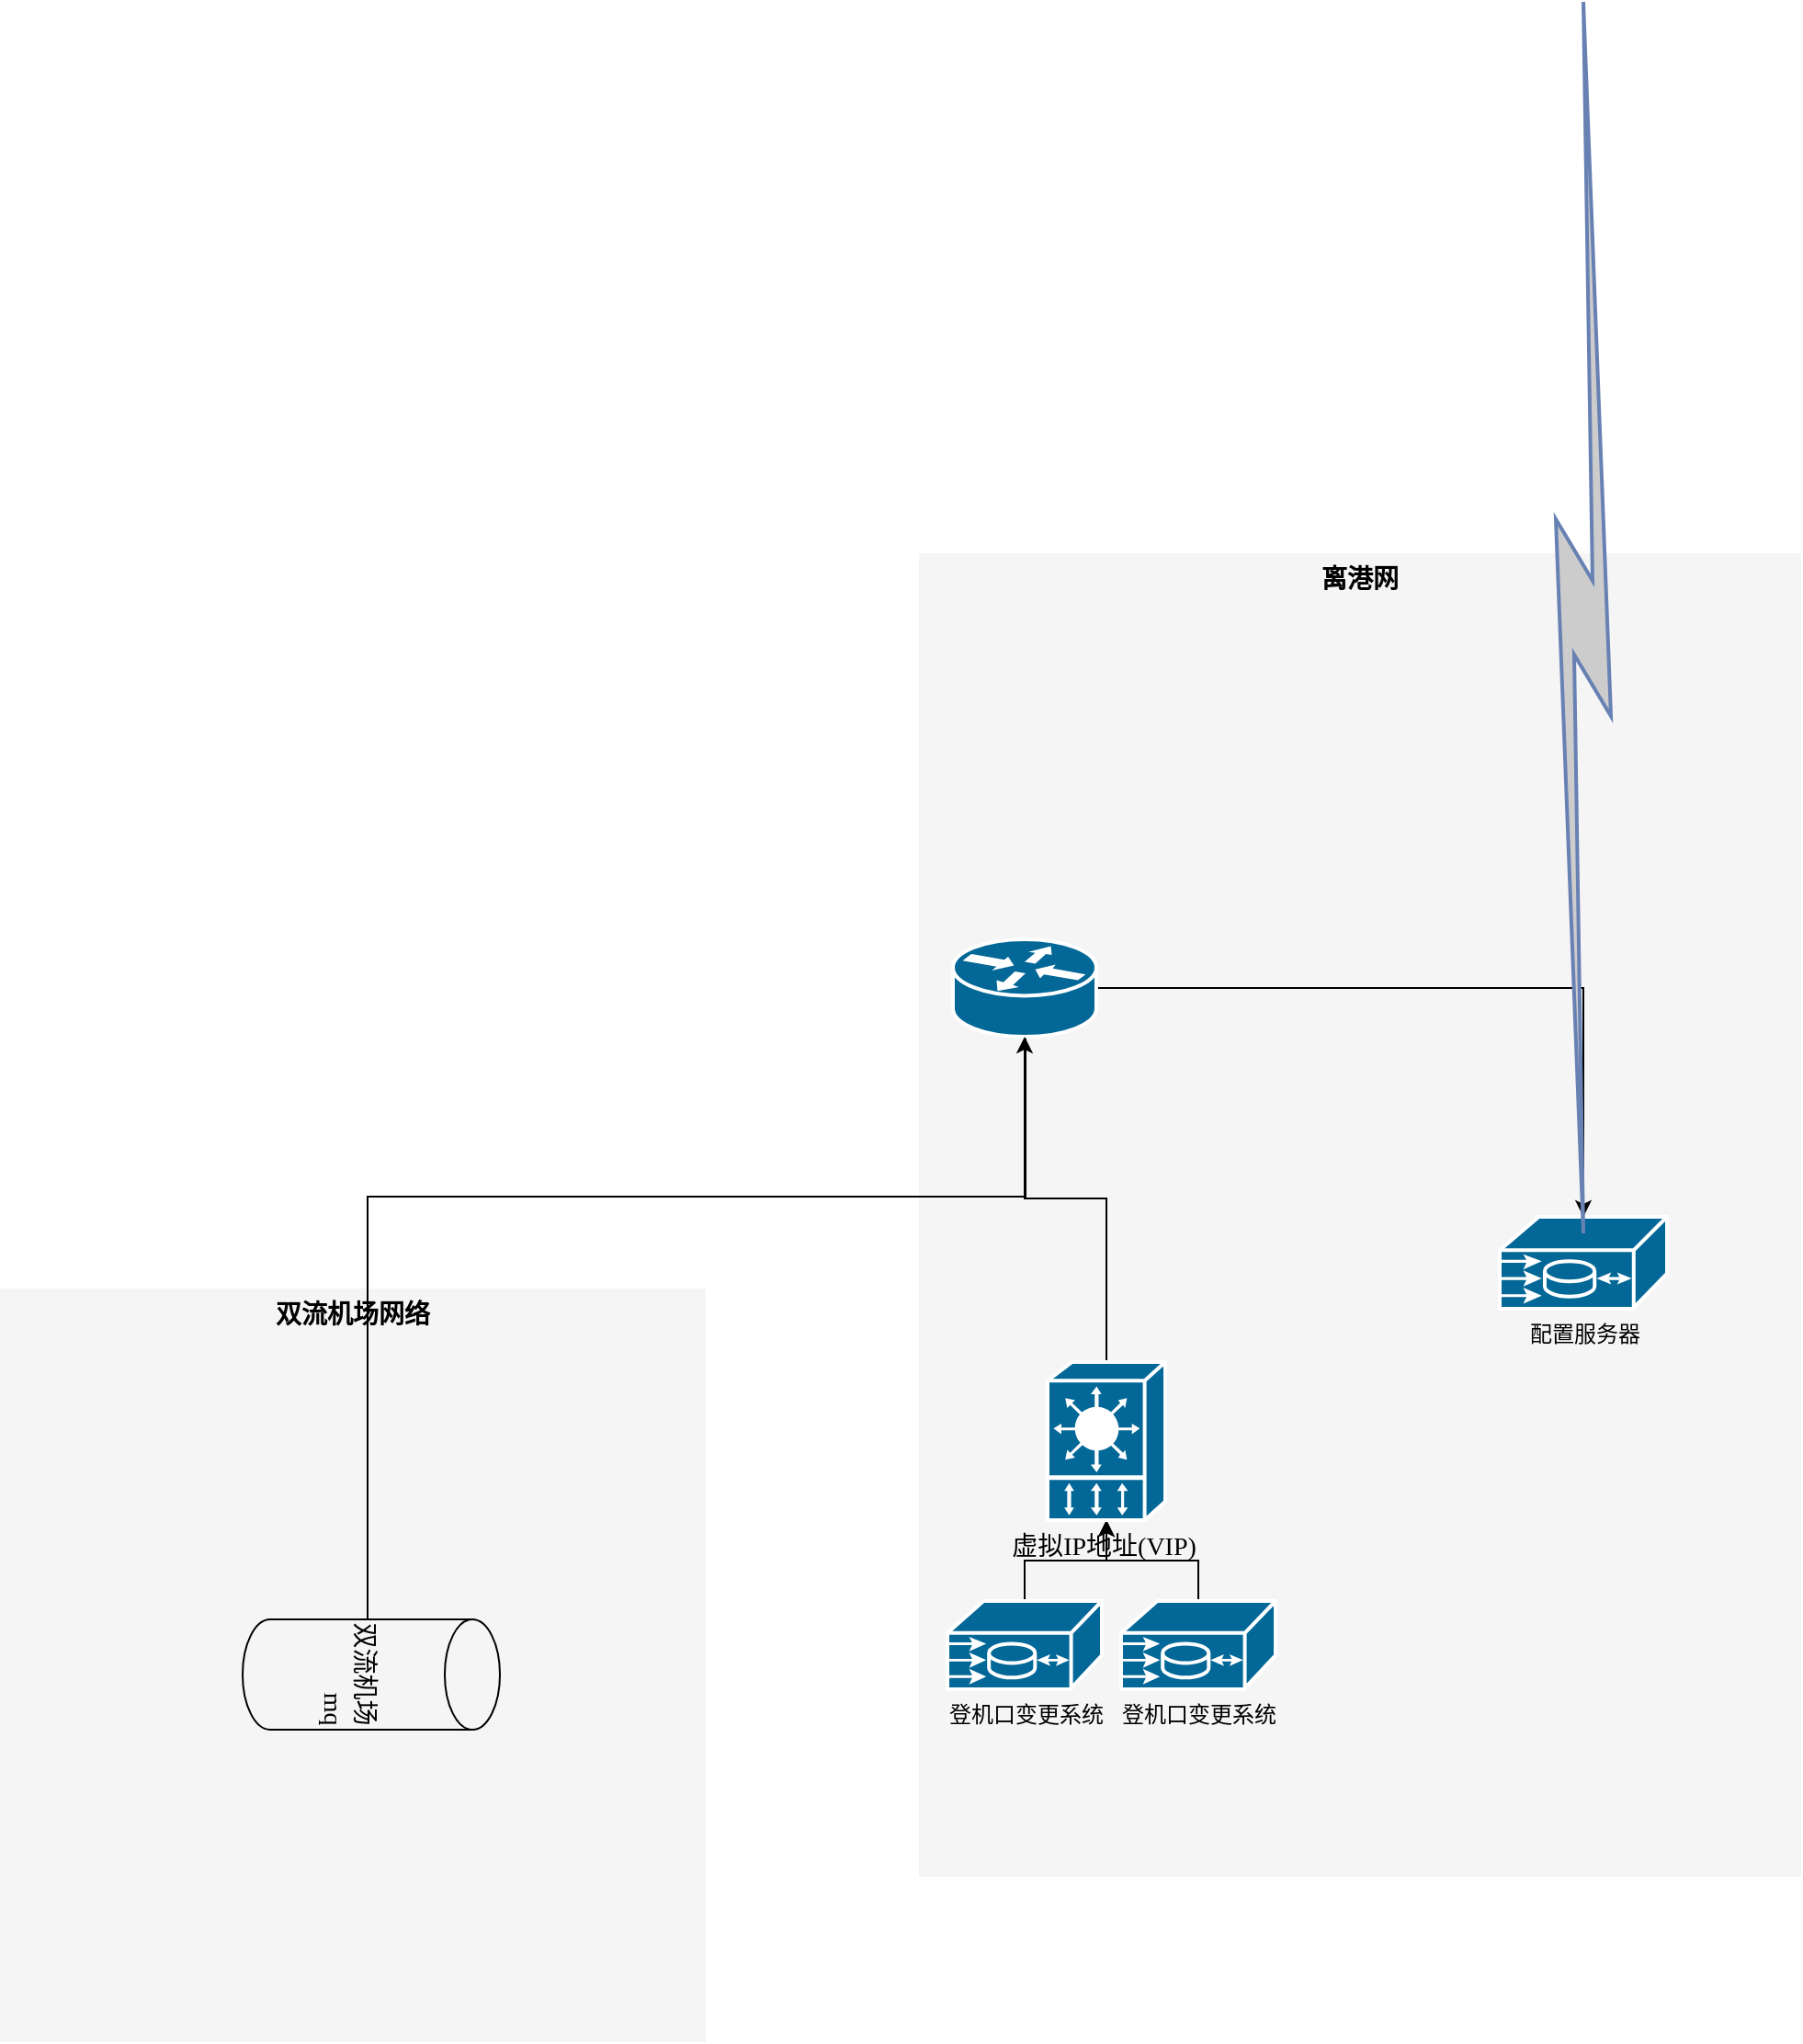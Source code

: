 <mxfile version="21.6.3" type="github">
  <diagram name="Page-1" id="c37626ed-c26b-45fb-9056-f9ebc6bb27b6">
    <mxGraphModel dx="2128" dy="905" grid="1" gridSize="10" guides="1" tooltips="1" connect="1" arrows="1" fold="1" page="1" pageScale="1" pageWidth="1100" pageHeight="850" background="none" math="0" shadow="0">
      <root>
        <mxCell id="0" />
        <mxCell id="1" parent="0" />
        <mxCell id="1c7a67bf8fd3230f-83" value="离港网" style="whiteSpace=wrap;html=1;rounded=0;shadow=0;comic=0;strokeWidth=1;fontFamily=Verdana;fontSize=14;fillColor=#f5f5f5;strokeColor=none;verticalAlign=top;fontStyle=1" parent="1" vertex="1">
          <mxGeometry x="580" y="400" width="480" height="720" as="geometry" />
        </mxCell>
        <mxCell id="zlurTyIRt9bVNA8tWvXI-34" style="edgeStyle=orthogonalEdgeStyle;rounded=0;orthogonalLoop=1;jettySize=auto;html=1;exitX=0.5;exitY=0;exitDx=0;exitDy=0;exitPerimeter=0;entryX=0.5;entryY=1;entryDx=0;entryDy=0;entryPerimeter=0;fontFamily=Verdana;fontSize=14;fontColor=default;" edge="1" parent="1" source="1c7a67bf8fd3230f-9" target="zlurTyIRt9bVNA8tWvXI-33">
          <mxGeometry relative="1" as="geometry" />
        </mxCell>
        <mxCell id="1c7a67bf8fd3230f-9" value="登机口变更系统" style="shape=mxgraph.cisco.misc.me1100;html=1;dashed=0;fillColor=#036897;strokeColor=#ffffff;strokeWidth=2;verticalLabelPosition=bottom;verticalAlign=top;rounded=0;shadow=0;comic=0;fontFamily=Verdana;fontSize=12;" parent="1" vertex="1">
          <mxGeometry x="595.5" y="970" width="84" height="48" as="geometry" />
        </mxCell>
        <mxCell id="zlurTyIRt9bVNA8tWvXI-1" value="配置服务器" style="shape=mxgraph.cisco.misc.me1100;html=1;dashed=0;fillColor=#036897;strokeColor=#ffffff;strokeWidth=2;verticalLabelPosition=bottom;verticalAlign=top;rounded=0;shadow=0;comic=0;fontFamily=Verdana;fontSize=12;" vertex="1" parent="1">
          <mxGeometry x="896" y="761" width="91" height="50" as="geometry" />
        </mxCell>
        <mxCell id="zlurTyIRt9bVNA8tWvXI-35" style="edgeStyle=orthogonalEdgeStyle;rounded=0;orthogonalLoop=1;jettySize=auto;html=1;exitX=0.5;exitY=0;exitDx=0;exitDy=0;exitPerimeter=0;entryX=0.5;entryY=1;entryDx=0;entryDy=0;entryPerimeter=0;fontFamily=Verdana;fontSize=14;fontColor=default;" edge="1" parent="1" source="zlurTyIRt9bVNA8tWvXI-5" target="zlurTyIRt9bVNA8tWvXI-33">
          <mxGeometry relative="1" as="geometry" />
        </mxCell>
        <mxCell id="zlurTyIRt9bVNA8tWvXI-5" value="登机口变更系统&lt;br&gt;" style="shape=mxgraph.cisco.misc.me1100;html=1;dashed=0;fillColor=#036897;strokeColor=#ffffff;strokeWidth=2;verticalLabelPosition=bottom;verticalAlign=top;rounded=0;shadow=0;comic=0;fontFamily=Verdana;fontSize=12;" vertex="1" parent="1">
          <mxGeometry x="690" y="970" width="84" height="48" as="geometry" />
        </mxCell>
        <mxCell id="zlurTyIRt9bVNA8tWvXI-14" value="双流机场网络" style="whiteSpace=wrap;html=1;rounded=0;shadow=0;comic=0;strokeWidth=1;fontFamily=Verdana;fontSize=14;fillColor=#f5f5f5;strokeColor=none;fontStyle=1;verticalAlign=top;" vertex="1" parent="1">
          <mxGeometry x="80" y="800" width="384" height="410" as="geometry" />
        </mxCell>
        <mxCell id="zlurTyIRt9bVNA8tWvXI-18" style="edgeStyle=orthogonalEdgeStyle;rounded=0;orthogonalLoop=1;jettySize=auto;html=1;exitX=0;exitY=0.5;exitDx=0;exitDy=0;exitPerimeter=0;entryX=0.5;entryY=1;entryDx=0;entryDy=0;entryPerimeter=0;fontFamily=Verdana;fontSize=14;fontColor=default;" edge="1" parent="1">
          <mxGeometry relative="1" as="geometry">
            <mxPoint x="280" y="1017.0" as="sourcePoint" />
            <mxPoint x="635.5" y="650" as="targetPoint" />
            <Array as="points">
              <mxPoint x="280" y="750" />
              <mxPoint x="638" y="750" />
              <mxPoint x="638" y="650" />
            </Array>
          </mxGeometry>
        </mxCell>
        <mxCell id="zlurTyIRt9bVNA8tWvXI-15" value="双流机场mq" style="shape=cylinder3;whiteSpace=wrap;html=1;boundedLbl=1;backgroundOutline=1;size=15;rounded=0;shadow=0;comic=0;strokeWidth=1;fontFamily=Verdana;fontSize=14;fontColor=default;fillColor=#f5f5f5;rotation=90;align=right;" vertex="1" parent="1">
          <mxGeometry x="252" y="940" width="60" height="140" as="geometry" />
        </mxCell>
        <mxCell id="zlurTyIRt9bVNA8tWvXI-32" style="edgeStyle=orthogonalEdgeStyle;rounded=0;orthogonalLoop=1;jettySize=auto;html=1;exitX=1;exitY=0.5;exitDx=0;exitDy=0;exitPerimeter=0;entryX=0.5;entryY=0;entryDx=0;entryDy=0;entryPerimeter=0;fontFamily=Verdana;fontSize=14;fontColor=default;" edge="1" parent="1" source="zlurTyIRt9bVNA8tWvXI-16" target="zlurTyIRt9bVNA8tWvXI-1">
          <mxGeometry relative="1" as="geometry" />
        </mxCell>
        <mxCell id="zlurTyIRt9bVNA8tWvXI-16" value="" style="shape=mxgraph.cisco.routers.router;html=1;dashed=0;fillColor=#036897;strokeColor=#ffffff;strokeWidth=2;verticalLabelPosition=bottom;verticalAlign=top;rounded=0;shadow=0;comic=0;fontFamily=Verdana;fontSize=12;" vertex="1" parent="1">
          <mxGeometry x="598.5" y="610" width="78" height="53" as="geometry" />
        </mxCell>
        <mxCell id="zlurTyIRt9bVNA8tWvXI-36" style="edgeStyle=orthogonalEdgeStyle;rounded=0;orthogonalLoop=1;jettySize=auto;html=1;exitX=0.5;exitY=0;exitDx=0;exitDy=0;exitPerimeter=0;entryX=0.5;entryY=1;entryDx=0;entryDy=0;entryPerimeter=0;fontFamily=Verdana;fontSize=14;fontColor=default;" edge="1" parent="1" source="zlurTyIRt9bVNA8tWvXI-33" target="zlurTyIRt9bVNA8tWvXI-16">
          <mxGeometry relative="1" as="geometry">
            <Array as="points">
              <mxPoint x="682" y="751" />
              <mxPoint x="638" y="751" />
            </Array>
          </mxGeometry>
        </mxCell>
        <mxCell id="zlurTyIRt9bVNA8tWvXI-33" value="虚拟IP地址(VIP)&amp;nbsp;" style="shape=mxgraph.cisco.misc.vip;html=1;pointerEvents=1;dashed=0;fillColor=#036897;strokeColor=#ffffff;strokeWidth=2;verticalLabelPosition=bottom;verticalAlign=top;align=center;outlineConnect=0;rounded=0;shadow=0;comic=0;fontFamily=Verdana;fontSize=14;fontColor=default;" vertex="1" parent="1">
          <mxGeometry x="650" y="840" width="64" height="86" as="geometry" />
        </mxCell>
        <mxCell id="zlurTyIRt9bVNA8tWvXI-42" value="" style="fontColor=#0066CC;verticalAlign=top;verticalLabelPosition=bottom;labelPosition=center;align=center;html=1;outlineConnect=0;fillColor=#CCCCCC;strokeColor=#6881B3;gradientColor=none;gradientDirection=north;strokeWidth=2;shape=mxgraph.networks.comm_link;rounded=0;shadow=0;comic=0;fontFamily=Verdana;fontSize=14;" vertex="1" parent="1">
          <mxGeometry x="926.5" y="100" width="30" height="670" as="geometry" />
        </mxCell>
      </root>
    </mxGraphModel>
  </diagram>
</mxfile>

